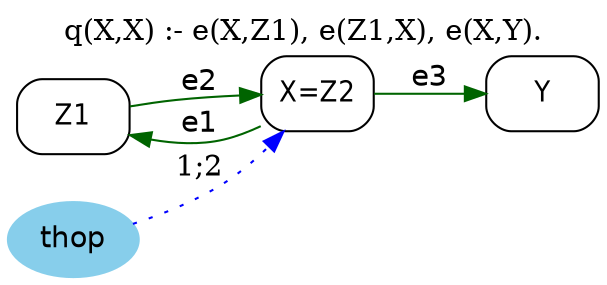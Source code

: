 strict digraph G {
	graph [bb="0,0,271.19,129",
		label="q(X,X) :- e(X,Z1), e(Z1,X), e(X,Y).",
		labelloc=t,
		lheight=0.21,
		lp="135.6,117.5",
		lwidth=2.81,
		rankdir=LR
	];
	node [label="\N"];
	Z1	 [fontname="Helvetica-Narrow",
		height=0.5,
		pos="28.597,77",
		shape=box,
		style=rounded,
		width=0.75];
	X	 [fontname="Helvetica-Narrow",
		height=0.5,
		label="X=Z2",
		pos="138.19,88",
		shape=box,
		style=rounded,
		width=0.75];
	Z1 -> X	 [color=darkgreen,
		fontname=helvetica,
		label=e2,
		lp="84.195,93.5",
		pos="e,111.16,87.439 55.622,82.216 62.018,83.291 68.83,84.305 75.195,85 83.553,85.913 92.564,86.548 101.09,86.99"];
	X -> Z1	 [color=darkgreen,
		fontname=helvetica,
		label=e1,
		lp="84.195,73.5",
		pos="e,55.768,67.595 110.84,72.208 105.18,69.639 99.126,67.372 93.195,66 84.337,63.951 74.714,64.253 65.666,65.638"];
	Y	 [fontname="Helvetica-Narrow",
		height=0.5,
		pos="244.19,88",
		shape=box,
		style=rounded,
		width=0.75];
	X -> Y	 [color=darkgreen,
		fontname=helvetica,
		label=e3,
		lp="191.19,95.5",
		pos="e,216.85,88 165.22,88 177.83,88 193.05,88 206.74,88"];
	thop	 [color=skyblue,
		fillcolor=skyblue,
		fontname=helvetica,
		height=0.5,
		pos="28.597,18",
		shape=oval,
		style="filled,rounded",
		width=0.79437];
	thop -> X	 [color=blue,
		constraint=false,
		label="1;2",
		lp="84.195,52.5",
		pos="e,121.95,69.642 54.21,26.234 66.53,30.798 81.192,37.148 93.195,45 100.73,49.932 108.14,56.212 114.69,62.44",
		style=dotted];
}
